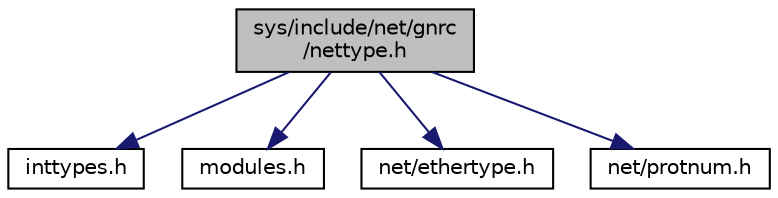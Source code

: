 digraph "sys/include/net/gnrc/nettype.h"
{
 // LATEX_PDF_SIZE
  edge [fontname="Helvetica",fontsize="10",labelfontname="Helvetica",labelfontsize="10"];
  node [fontname="Helvetica",fontsize="10",shape=record];
  Node1 [label="sys/include/net/gnrc\l/nettype.h",height=0.2,width=0.4,color="black", fillcolor="grey75", style="filled", fontcolor="black",tooltip="Protocol type definitions."];
  Node1 -> Node2 [color="midnightblue",fontsize="10",style="solid",fontname="Helvetica"];
  Node2 [label="inttypes.h",height=0.2,width=0.4,color="black", fillcolor="white", style="filled",URL="$inttypes_8h.html",tooltip="Adds include for missing inttype definitions."];
  Node1 -> Node3 [color="midnightblue",fontsize="10",style="solid",fontname="Helvetica"];
  Node3 [label="modules.h",height=0.2,width=0.4,color="black", fillcolor="white", style="filled",URL="$modules_8h.html",tooltip="Common macros and compiler attributes/pragmas configuration."];
  Node1 -> Node4 [color="midnightblue",fontsize="10",style="solid",fontname="Helvetica"];
  Node4 [label="net/ethertype.h",height=0.2,width=0.4,color="black", fillcolor="white", style="filled",URL="$ethertype_8h.html",tooltip="Ether type definitions."];
  Node1 -> Node5 [color="midnightblue",fontsize="10",style="solid",fontname="Helvetica"];
  Node5 [label="net/protnum.h",height=0.2,width=0.4,color="black", fillcolor="white", style="filled",URL="$protnum_8h.html",tooltip="Protocol number definitions."];
}
